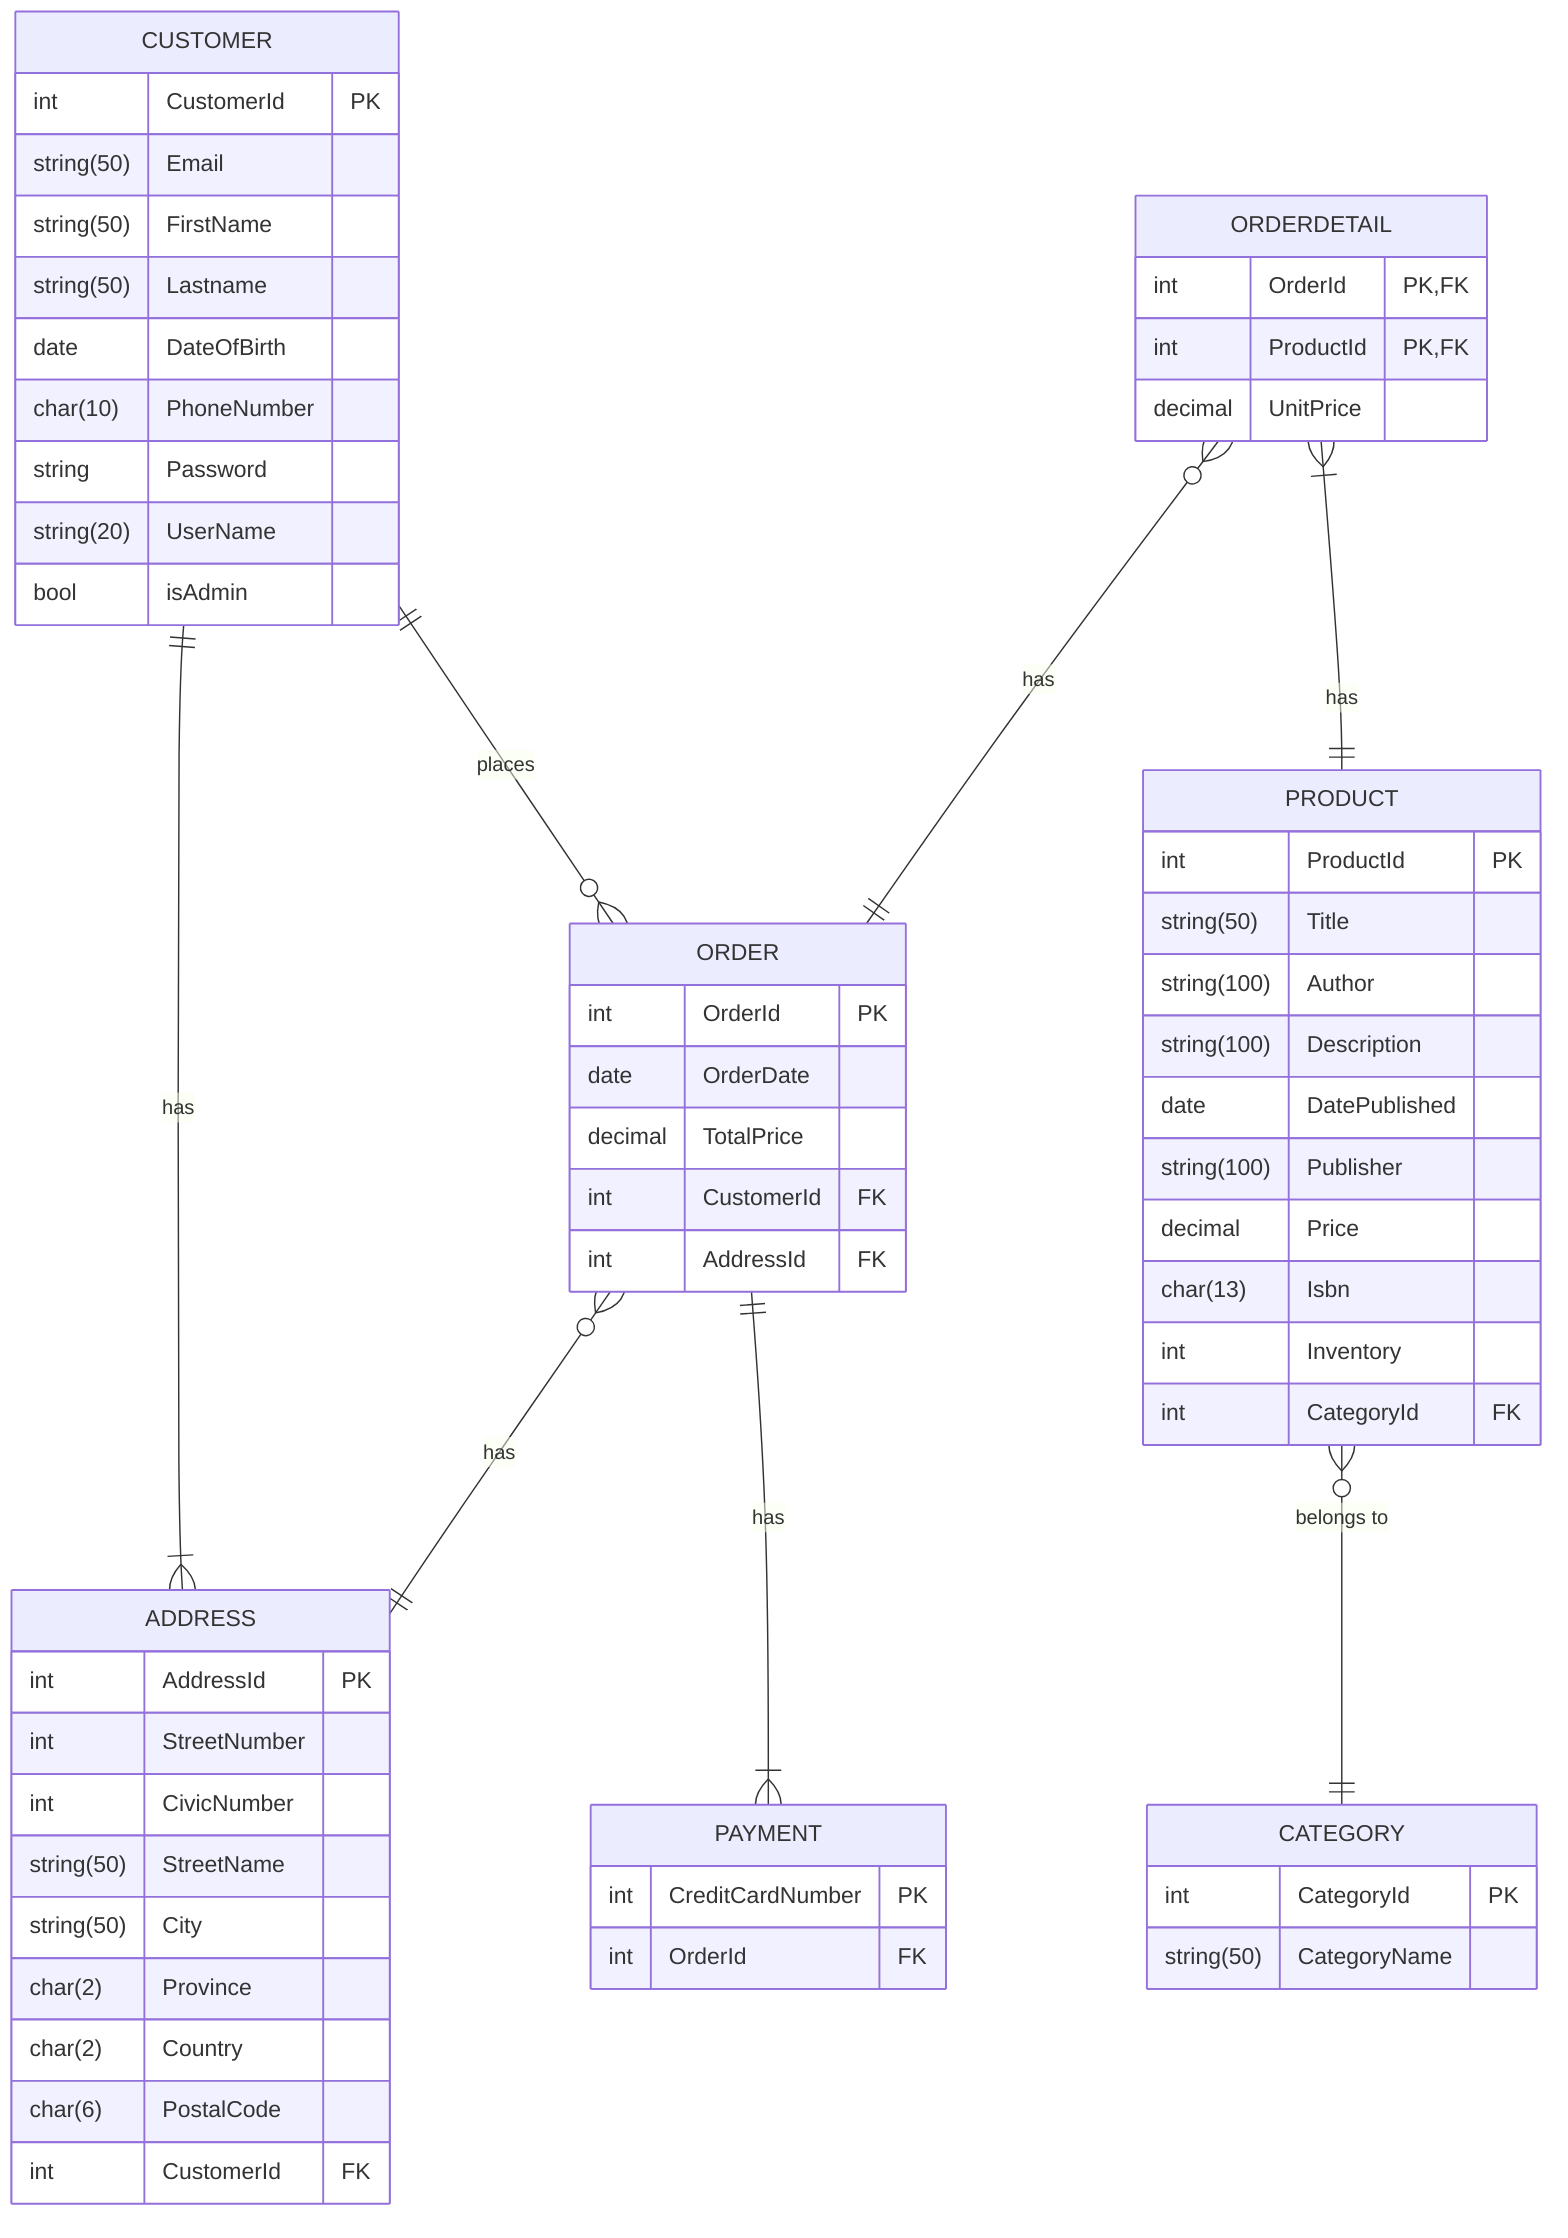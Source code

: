 erDiagram
    PRODUCT {
        int ProductId PK
        string(50) Title
        string(100) Author
        string(100) Description
        date DatePublished
        string(100) Publisher
        decimal Price
        char(13) Isbn
        int Inventory
        int CategoryId FK
    }

    CATEGORY {
        int CategoryId PK
        string(50) CategoryName
    }

    CUSTOMER {
        int CustomerId PK
        string(50) Email
        string(50) FirstName
        string(50) Lastname
        date DateOfBirth
        char(10) PhoneNumber
        string Password
        string(20) UserName
        bool isAdmin
    }
    
    ADDRESS {
        int AddressId PK
        int StreetNumber
        int CivicNumber
        string(50) StreetName
        string(50) City
        char(2) Province
        char(2) Country
        char(6) PostalCode
        int CustomerId FK
    }

    ORDER {
        int OrderId PK
        date OrderDate
        decimal TotalPrice
        int CustomerId FK
        int AddressId FK
    }

    ORDERDETAIL {
        int OrderId PK, FK
        int ProductId PK, FK
        decimal UnitPrice
    }

    PAYMENT {
        int CreditCardNumber PK
        int OrderId FK
    }

    CUSTOMER ||--}| ADDRESS : has
    PRODUCT }o--|| CATEGORY : "belongs to"
    CUSTOMER ||--}o ORDER : places
    ORDER }o--|| ADDRESS : has
    ORDERDETAIL }o--|| ORDER : has
    ORDERDETAIL }|--|| PRODUCT : has
    ORDER ||--}| PAYMENT : has